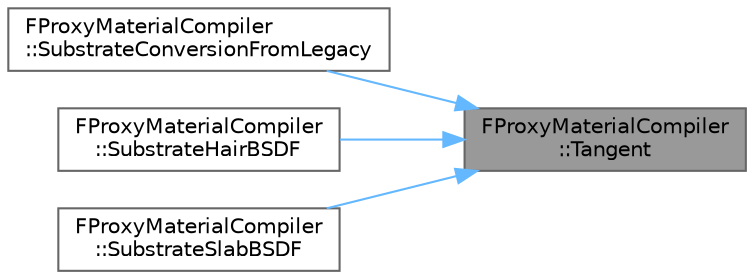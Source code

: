 digraph "FProxyMaterialCompiler::Tangent"
{
 // INTERACTIVE_SVG=YES
 // LATEX_PDF_SIZE
  bgcolor="transparent";
  edge [fontname=Helvetica,fontsize=10,labelfontname=Helvetica,labelfontsize=10];
  node [fontname=Helvetica,fontsize=10,shape=box,height=0.2,width=0.4];
  rankdir="RL";
  Node1 [id="Node000001",label="FProxyMaterialCompiler\l::Tangent",height=0.2,width=0.4,color="gray40", fillcolor="grey60", style="filled", fontcolor="black",tooltip=" "];
  Node1 -> Node2 [id="edge1_Node000001_Node000002",dir="back",color="steelblue1",style="solid",tooltip=" "];
  Node2 [id="Node000002",label="FProxyMaterialCompiler\l::SubstrateConversionFromLegacy",height=0.2,width=0.4,color="grey40", fillcolor="white", style="filled",URL="$dc/d28/classFProxyMaterialCompiler.html#af6ed0ff4f9c91141a0b2237045bbc7e5",tooltip=" "];
  Node1 -> Node3 [id="edge2_Node000001_Node000003",dir="back",color="steelblue1",style="solid",tooltip=" "];
  Node3 [id="Node000003",label="FProxyMaterialCompiler\l::SubstrateHairBSDF",height=0.2,width=0.4,color="grey40", fillcolor="white", style="filled",URL="$dc/d28/classFProxyMaterialCompiler.html#a74ef70c87271e036ed9c431c5c334c1f",tooltip=" "];
  Node1 -> Node4 [id="edge3_Node000001_Node000004",dir="back",color="steelblue1",style="solid",tooltip=" "];
  Node4 [id="Node000004",label="FProxyMaterialCompiler\l::SubstrateSlabBSDF",height=0.2,width=0.4,color="grey40", fillcolor="white", style="filled",URL="$dc/d28/classFProxyMaterialCompiler.html#a7bbcfe240e7ccb795511771c312b2c5e",tooltip=" "];
}

